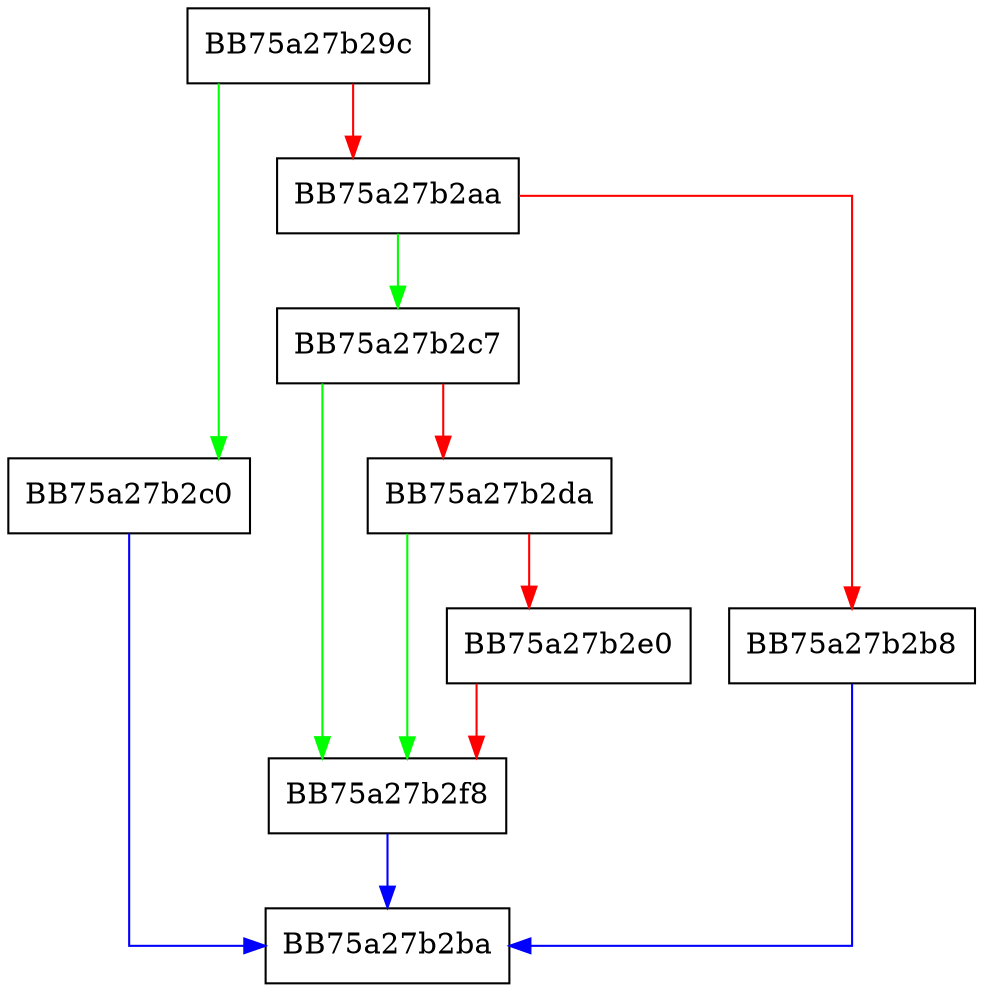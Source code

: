 digraph try_fetch_no_row {
  node [shape="box"];
  graph [splines=ortho];
  BB75a27b29c -> BB75a27b2c0 [color="green"];
  BB75a27b29c -> BB75a27b2aa [color="red"];
  BB75a27b2aa -> BB75a27b2c7 [color="green"];
  BB75a27b2aa -> BB75a27b2b8 [color="red"];
  BB75a27b2b8 -> BB75a27b2ba [color="blue"];
  BB75a27b2c0 -> BB75a27b2ba [color="blue"];
  BB75a27b2c7 -> BB75a27b2f8 [color="green"];
  BB75a27b2c7 -> BB75a27b2da [color="red"];
  BB75a27b2da -> BB75a27b2f8 [color="green"];
  BB75a27b2da -> BB75a27b2e0 [color="red"];
  BB75a27b2e0 -> BB75a27b2f8 [color="red"];
  BB75a27b2f8 -> BB75a27b2ba [color="blue"];
}